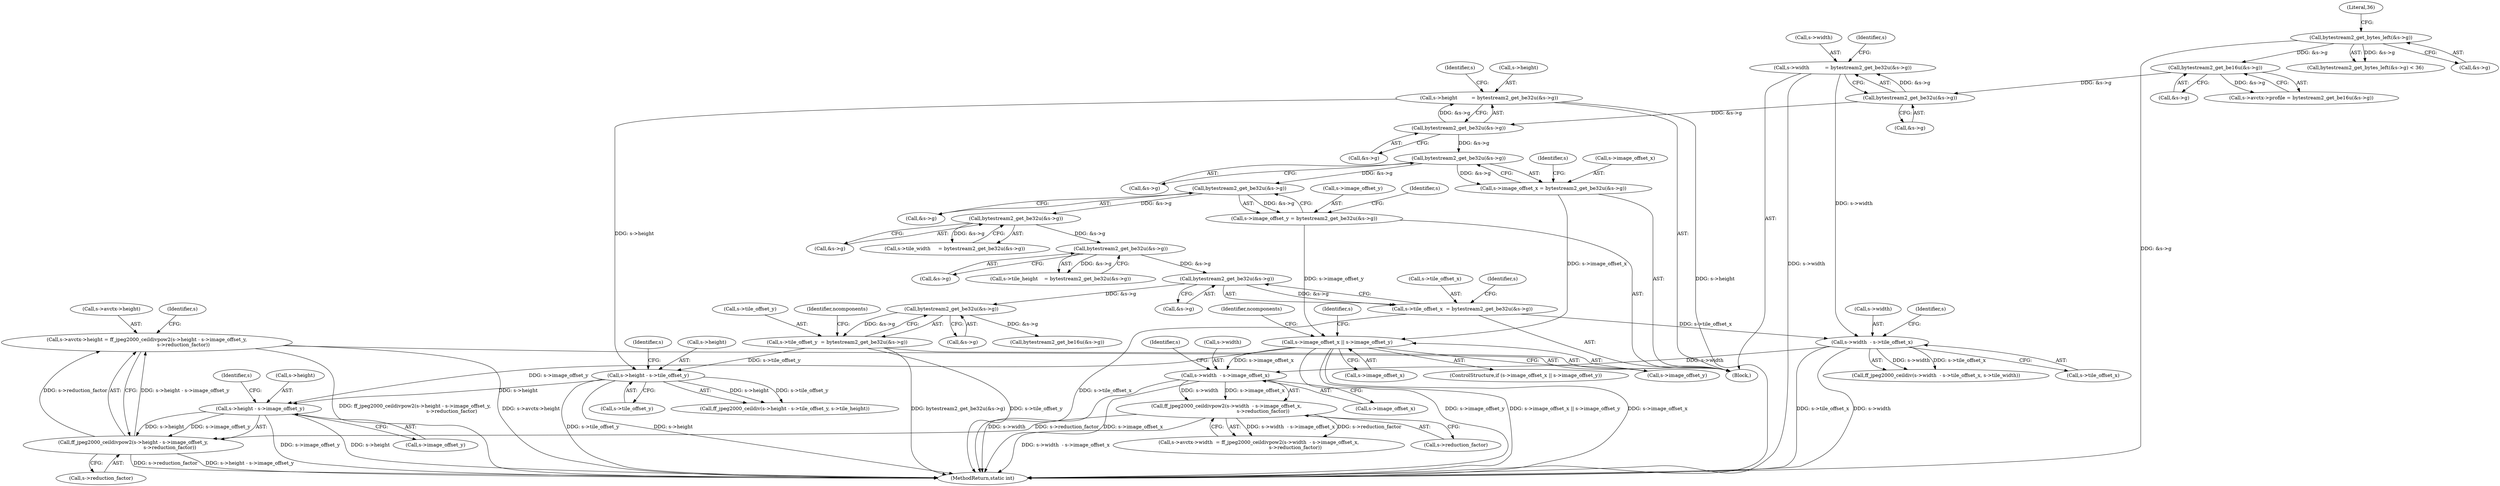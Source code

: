 digraph "0_FFmpeg_780669ef7c23c00836a24921fcc6b03be2b8ca4a@integer" {
"1000650" [label="(Call,s->avctx->height = ff_jpeg2000_ceildivpow2(s->height - s->image_offset_y,\n                                               s->reduction_factor))"];
"1000656" [label="(Call,ff_jpeg2000_ceildivpow2(s->height - s->image_offset_y,\n                                               s->reduction_factor))"];
"1000657" [label="(Call,s->height - s->image_offset_y)"];
"1000511" [label="(Call,s->height - s->tile_offset_y)"];
"1000159" [label="(Call,s->height         = bytestream2_get_be32u(&s->g))"];
"1000163" [label="(Call,bytestream2_get_be32u(&s->g))"];
"1000154" [label="(Call,bytestream2_get_be32u(&s->g))"];
"1000145" [label="(Call,bytestream2_get_be16u(&s->g))"];
"1000131" [label="(Call,bytestream2_get_bytes_left(&s->g))"];
"1000213" [label="(Call,s->tile_offset_y  = bytestream2_get_be32u(&s->g))"];
"1000217" [label="(Call,bytestream2_get_be32u(&s->g))"];
"1000208" [label="(Call,bytestream2_get_be32u(&s->g))"];
"1000199" [label="(Call,bytestream2_get_be32u(&s->g))"];
"1000190" [label="(Call,bytestream2_get_be32u(&s->g))"];
"1000181" [label="(Call,bytestream2_get_be32u(&s->g))"];
"1000172" [label="(Call,bytestream2_get_be32u(&s->g))"];
"1000230" [label="(Call,s->image_offset_x || s->image_offset_y)"];
"1000168" [label="(Call,s->image_offset_x = bytestream2_get_be32u(&s->g))"];
"1000177" [label="(Call,s->image_offset_y = bytestream2_get_be32u(&s->g))"];
"1000639" [label="(Call,ff_jpeg2000_ceildivpow2(s->width  - s->image_offset_x,\n                                               s->reduction_factor))"];
"1000640" [label="(Call,s->width  - s->image_offset_x)"];
"1000496" [label="(Call,s->width  - s->tile_offset_x)"];
"1000150" [label="(Call,s->width          = bytestream2_get_be32u(&s->g))"];
"1000204" [label="(Call,s->tile_offset_x  = bytestream2_get_be32u(&s->g))"];
"1000151" [label="(Call,s->width)"];
"1000150" [label="(Call,s->width          = bytestream2_get_be32u(&s->g))"];
"1000641" [label="(Call,s->width)"];
"1000155" [label="(Call,&s->g)"];
"1000154" [label="(Call,bytestream2_get_be32u(&s->g))"];
"1000186" [label="(Call,s->tile_width     = bytestream2_get_be32u(&s->g))"];
"1000648" [label="(Identifier,s)"];
"1000230" [label="(Call,s->image_offset_x || s->image_offset_y)"];
"1000515" [label="(Call,s->tile_offset_y)"];
"1000161" [label="(Identifier,s)"];
"1000208" [label="(Call,bytestream2_get_be32u(&s->g))"];
"1000640" [label="(Call,s->width  - s->image_offset_x)"];
"1000512" [label="(Call,s->height)"];
"1000217" [label="(Call,bytestream2_get_be32u(&s->g))"];
"1000665" [label="(Identifier,s)"];
"1000181" [label="(Call,bytestream2_get_be32u(&s->g))"];
"1000205" [label="(Call,s->tile_offset_x)"];
"1000169" [label="(Call,s->image_offset_x)"];
"1000160" [label="(Call,s->height)"];
"1000159" [label="(Call,s->height         = bytestream2_get_be32u(&s->g))"];
"1000136" [label="(Literal,36)"];
"1000191" [label="(Call,&s->g)"];
"1000231" [label="(Call,s->image_offset_x)"];
"1000657" [label="(Call,s->height - s->image_offset_y)"];
"1000139" [label="(Call,s->avctx->profile = bytestream2_get_be16u(&s->g))"];
"1000177" [label="(Call,s->image_offset_y = bytestream2_get_be32u(&s->g))"];
"1000247" [label="(Identifier,ncomponents)"];
"1000131" [label="(Call,bytestream2_get_bytes_left(&s->g))"];
"1000190" [label="(Call,bytestream2_get_be32u(&s->g))"];
"1000213" [label="(Call,s->tile_offset_y  = bytestream2_get_be32u(&s->g))"];
"1000130" [label="(Call,bytestream2_get_bytes_left(&s->g) < 36)"];
"1000497" [label="(Call,s->width)"];
"1000664" [label="(Call,s->reduction_factor)"];
"1000651" [label="(Call,s->avctx->height)"];
"1000204" [label="(Call,s->tile_offset_x  = bytestream2_get_be32u(&s->g))"];
"1000114" [label="(Block,)"];
"1000215" [label="(Identifier,s)"];
"1000672" [label="(Identifier,s)"];
"1000504" [label="(Identifier,s)"];
"1000644" [label="(Call,s->image_offset_x)"];
"1000519" [label="(Identifier,s)"];
"1000511" [label="(Call,s->height - s->tile_offset_y)"];
"1000656" [label="(Call,ff_jpeg2000_ceildivpow2(s->height - s->image_offset_y,\n                                               s->reduction_factor))"];
"1000200" [label="(Call,&s->g)"];
"1000229" [label="(ControlStructure,if (s->image_offset_x || s->image_offset_y))"];
"1000182" [label="(Call,&s->g)"];
"1000510" [label="(Call,ff_jpeg2000_ceildiv(s->height - s->tile_offset_y, s->tile_height))"];
"1000223" [label="(Identifier,ncomponents)"];
"1000209" [label="(Call,&s->g)"];
"1000173" [label="(Call,&s->g)"];
"1000633" [label="(Call,s->avctx->width  = ff_jpeg2000_ceildivpow2(s->width  - s->image_offset_x,\n                                               s->reduction_factor))"];
"1000661" [label="(Call,s->image_offset_y)"];
"1000179" [label="(Identifier,s)"];
"1000195" [label="(Call,s->tile_height    = bytestream2_get_be32u(&s->g))"];
"1000647" [label="(Call,s->reduction_factor)"];
"1000846" [label="(MethodReturn,static int)"];
"1000145" [label="(Call,bytestream2_get_be16u(&s->g))"];
"1000496" [label="(Call,s->width  - s->tile_offset_x)"];
"1000500" [label="(Call,s->tile_offset_x)"];
"1000170" [label="(Identifier,s)"];
"1000178" [label="(Call,s->image_offset_y)"];
"1000199" [label="(Call,bytestream2_get_be32u(&s->g))"];
"1000234" [label="(Call,s->image_offset_y)"];
"1000240" [label="(Identifier,s)"];
"1000650" [label="(Call,s->avctx->height = ff_jpeg2000_ceildivpow2(s->height - s->image_offset_y,\n                                               s->reduction_factor))"];
"1000639" [label="(Call,ff_jpeg2000_ceildivpow2(s->width  - s->image_offset_x,\n                                               s->reduction_factor))"];
"1000168" [label="(Call,s->image_offset_x = bytestream2_get_be32u(&s->g))"];
"1000495" [label="(Call,ff_jpeg2000_ceildiv(s->width  - s->tile_offset_x, s->tile_width))"];
"1000658" [label="(Call,s->height)"];
"1000146" [label="(Call,&s->g)"];
"1000224" [label="(Call,bytestream2_get_be16u(&s->g))"];
"1000188" [label="(Identifier,s)"];
"1000163" [label="(Call,bytestream2_get_be32u(&s->g))"];
"1000218" [label="(Call,&s->g)"];
"1000132" [label="(Call,&s->g)"];
"1000214" [label="(Call,s->tile_offset_y)"];
"1000164" [label="(Call,&s->g)"];
"1000172" [label="(Call,bytestream2_get_be32u(&s->g))"];
"1000650" -> "1000114"  [label="AST: "];
"1000650" -> "1000656"  [label="CFG: "];
"1000651" -> "1000650"  [label="AST: "];
"1000656" -> "1000650"  [label="AST: "];
"1000672" -> "1000650"  [label="CFG: "];
"1000650" -> "1000846"  [label="DDG: ff_jpeg2000_ceildivpow2(s->height - s->image_offset_y,\n                                               s->reduction_factor)"];
"1000650" -> "1000846"  [label="DDG: s->avctx->height"];
"1000656" -> "1000650"  [label="DDG: s->height - s->image_offset_y"];
"1000656" -> "1000650"  [label="DDG: s->reduction_factor"];
"1000656" -> "1000664"  [label="CFG: "];
"1000657" -> "1000656"  [label="AST: "];
"1000664" -> "1000656"  [label="AST: "];
"1000656" -> "1000846"  [label="DDG: s->reduction_factor"];
"1000656" -> "1000846"  [label="DDG: s->height - s->image_offset_y"];
"1000657" -> "1000656"  [label="DDG: s->height"];
"1000657" -> "1000656"  [label="DDG: s->image_offset_y"];
"1000639" -> "1000656"  [label="DDG: s->reduction_factor"];
"1000657" -> "1000661"  [label="CFG: "];
"1000658" -> "1000657"  [label="AST: "];
"1000661" -> "1000657"  [label="AST: "];
"1000665" -> "1000657"  [label="CFG: "];
"1000657" -> "1000846"  [label="DDG: s->image_offset_y"];
"1000657" -> "1000846"  [label="DDG: s->height"];
"1000511" -> "1000657"  [label="DDG: s->height"];
"1000230" -> "1000657"  [label="DDG: s->image_offset_y"];
"1000511" -> "1000510"  [label="AST: "];
"1000511" -> "1000515"  [label="CFG: "];
"1000512" -> "1000511"  [label="AST: "];
"1000515" -> "1000511"  [label="AST: "];
"1000519" -> "1000511"  [label="CFG: "];
"1000511" -> "1000846"  [label="DDG: s->tile_offset_y"];
"1000511" -> "1000846"  [label="DDG: s->height"];
"1000511" -> "1000510"  [label="DDG: s->height"];
"1000511" -> "1000510"  [label="DDG: s->tile_offset_y"];
"1000159" -> "1000511"  [label="DDG: s->height"];
"1000213" -> "1000511"  [label="DDG: s->tile_offset_y"];
"1000159" -> "1000114"  [label="AST: "];
"1000159" -> "1000163"  [label="CFG: "];
"1000160" -> "1000159"  [label="AST: "];
"1000163" -> "1000159"  [label="AST: "];
"1000170" -> "1000159"  [label="CFG: "];
"1000159" -> "1000846"  [label="DDG: s->height"];
"1000163" -> "1000159"  [label="DDG: &s->g"];
"1000163" -> "1000164"  [label="CFG: "];
"1000164" -> "1000163"  [label="AST: "];
"1000154" -> "1000163"  [label="DDG: &s->g"];
"1000163" -> "1000172"  [label="DDG: &s->g"];
"1000154" -> "1000150"  [label="AST: "];
"1000154" -> "1000155"  [label="CFG: "];
"1000155" -> "1000154"  [label="AST: "];
"1000150" -> "1000154"  [label="CFG: "];
"1000154" -> "1000150"  [label="DDG: &s->g"];
"1000145" -> "1000154"  [label="DDG: &s->g"];
"1000145" -> "1000139"  [label="AST: "];
"1000145" -> "1000146"  [label="CFG: "];
"1000146" -> "1000145"  [label="AST: "];
"1000139" -> "1000145"  [label="CFG: "];
"1000145" -> "1000139"  [label="DDG: &s->g"];
"1000131" -> "1000145"  [label="DDG: &s->g"];
"1000131" -> "1000130"  [label="AST: "];
"1000131" -> "1000132"  [label="CFG: "];
"1000132" -> "1000131"  [label="AST: "];
"1000136" -> "1000131"  [label="CFG: "];
"1000131" -> "1000846"  [label="DDG: &s->g"];
"1000131" -> "1000130"  [label="DDG: &s->g"];
"1000213" -> "1000114"  [label="AST: "];
"1000213" -> "1000217"  [label="CFG: "];
"1000214" -> "1000213"  [label="AST: "];
"1000217" -> "1000213"  [label="AST: "];
"1000223" -> "1000213"  [label="CFG: "];
"1000213" -> "1000846"  [label="DDG: bytestream2_get_be32u(&s->g)"];
"1000213" -> "1000846"  [label="DDG: s->tile_offset_y"];
"1000217" -> "1000213"  [label="DDG: &s->g"];
"1000217" -> "1000218"  [label="CFG: "];
"1000218" -> "1000217"  [label="AST: "];
"1000208" -> "1000217"  [label="DDG: &s->g"];
"1000217" -> "1000224"  [label="DDG: &s->g"];
"1000208" -> "1000204"  [label="AST: "];
"1000208" -> "1000209"  [label="CFG: "];
"1000209" -> "1000208"  [label="AST: "];
"1000204" -> "1000208"  [label="CFG: "];
"1000208" -> "1000204"  [label="DDG: &s->g"];
"1000199" -> "1000208"  [label="DDG: &s->g"];
"1000199" -> "1000195"  [label="AST: "];
"1000199" -> "1000200"  [label="CFG: "];
"1000200" -> "1000199"  [label="AST: "];
"1000195" -> "1000199"  [label="CFG: "];
"1000199" -> "1000195"  [label="DDG: &s->g"];
"1000190" -> "1000199"  [label="DDG: &s->g"];
"1000190" -> "1000186"  [label="AST: "];
"1000190" -> "1000191"  [label="CFG: "];
"1000191" -> "1000190"  [label="AST: "];
"1000186" -> "1000190"  [label="CFG: "];
"1000190" -> "1000186"  [label="DDG: &s->g"];
"1000181" -> "1000190"  [label="DDG: &s->g"];
"1000181" -> "1000177"  [label="AST: "];
"1000181" -> "1000182"  [label="CFG: "];
"1000182" -> "1000181"  [label="AST: "];
"1000177" -> "1000181"  [label="CFG: "];
"1000181" -> "1000177"  [label="DDG: &s->g"];
"1000172" -> "1000181"  [label="DDG: &s->g"];
"1000172" -> "1000168"  [label="AST: "];
"1000172" -> "1000173"  [label="CFG: "];
"1000173" -> "1000172"  [label="AST: "];
"1000168" -> "1000172"  [label="CFG: "];
"1000172" -> "1000168"  [label="DDG: &s->g"];
"1000230" -> "1000229"  [label="AST: "];
"1000230" -> "1000231"  [label="CFG: "];
"1000230" -> "1000234"  [label="CFG: "];
"1000231" -> "1000230"  [label="AST: "];
"1000234" -> "1000230"  [label="AST: "];
"1000240" -> "1000230"  [label="CFG: "];
"1000247" -> "1000230"  [label="CFG: "];
"1000230" -> "1000846"  [label="DDG: s->image_offset_x"];
"1000230" -> "1000846"  [label="DDG: s->image_offset_y"];
"1000230" -> "1000846"  [label="DDG: s->image_offset_x || s->image_offset_y"];
"1000168" -> "1000230"  [label="DDG: s->image_offset_x"];
"1000177" -> "1000230"  [label="DDG: s->image_offset_y"];
"1000230" -> "1000640"  [label="DDG: s->image_offset_x"];
"1000168" -> "1000114"  [label="AST: "];
"1000169" -> "1000168"  [label="AST: "];
"1000179" -> "1000168"  [label="CFG: "];
"1000177" -> "1000114"  [label="AST: "];
"1000178" -> "1000177"  [label="AST: "];
"1000188" -> "1000177"  [label="CFG: "];
"1000639" -> "1000633"  [label="AST: "];
"1000639" -> "1000647"  [label="CFG: "];
"1000640" -> "1000639"  [label="AST: "];
"1000647" -> "1000639"  [label="AST: "];
"1000633" -> "1000639"  [label="CFG: "];
"1000639" -> "1000846"  [label="DDG: s->width  - s->image_offset_x"];
"1000639" -> "1000633"  [label="DDG: s->width  - s->image_offset_x"];
"1000639" -> "1000633"  [label="DDG: s->reduction_factor"];
"1000640" -> "1000639"  [label="DDG: s->width"];
"1000640" -> "1000639"  [label="DDG: s->image_offset_x"];
"1000640" -> "1000644"  [label="CFG: "];
"1000641" -> "1000640"  [label="AST: "];
"1000644" -> "1000640"  [label="AST: "];
"1000648" -> "1000640"  [label="CFG: "];
"1000640" -> "1000846"  [label="DDG: s->width"];
"1000640" -> "1000846"  [label="DDG: s->image_offset_x"];
"1000496" -> "1000640"  [label="DDG: s->width"];
"1000496" -> "1000495"  [label="AST: "];
"1000496" -> "1000500"  [label="CFG: "];
"1000497" -> "1000496"  [label="AST: "];
"1000500" -> "1000496"  [label="AST: "];
"1000504" -> "1000496"  [label="CFG: "];
"1000496" -> "1000846"  [label="DDG: s->width"];
"1000496" -> "1000846"  [label="DDG: s->tile_offset_x"];
"1000496" -> "1000495"  [label="DDG: s->width"];
"1000496" -> "1000495"  [label="DDG: s->tile_offset_x"];
"1000150" -> "1000496"  [label="DDG: s->width"];
"1000204" -> "1000496"  [label="DDG: s->tile_offset_x"];
"1000150" -> "1000114"  [label="AST: "];
"1000151" -> "1000150"  [label="AST: "];
"1000161" -> "1000150"  [label="CFG: "];
"1000150" -> "1000846"  [label="DDG: s->width"];
"1000204" -> "1000114"  [label="AST: "];
"1000205" -> "1000204"  [label="AST: "];
"1000215" -> "1000204"  [label="CFG: "];
"1000204" -> "1000846"  [label="DDG: s->tile_offset_x"];
}
